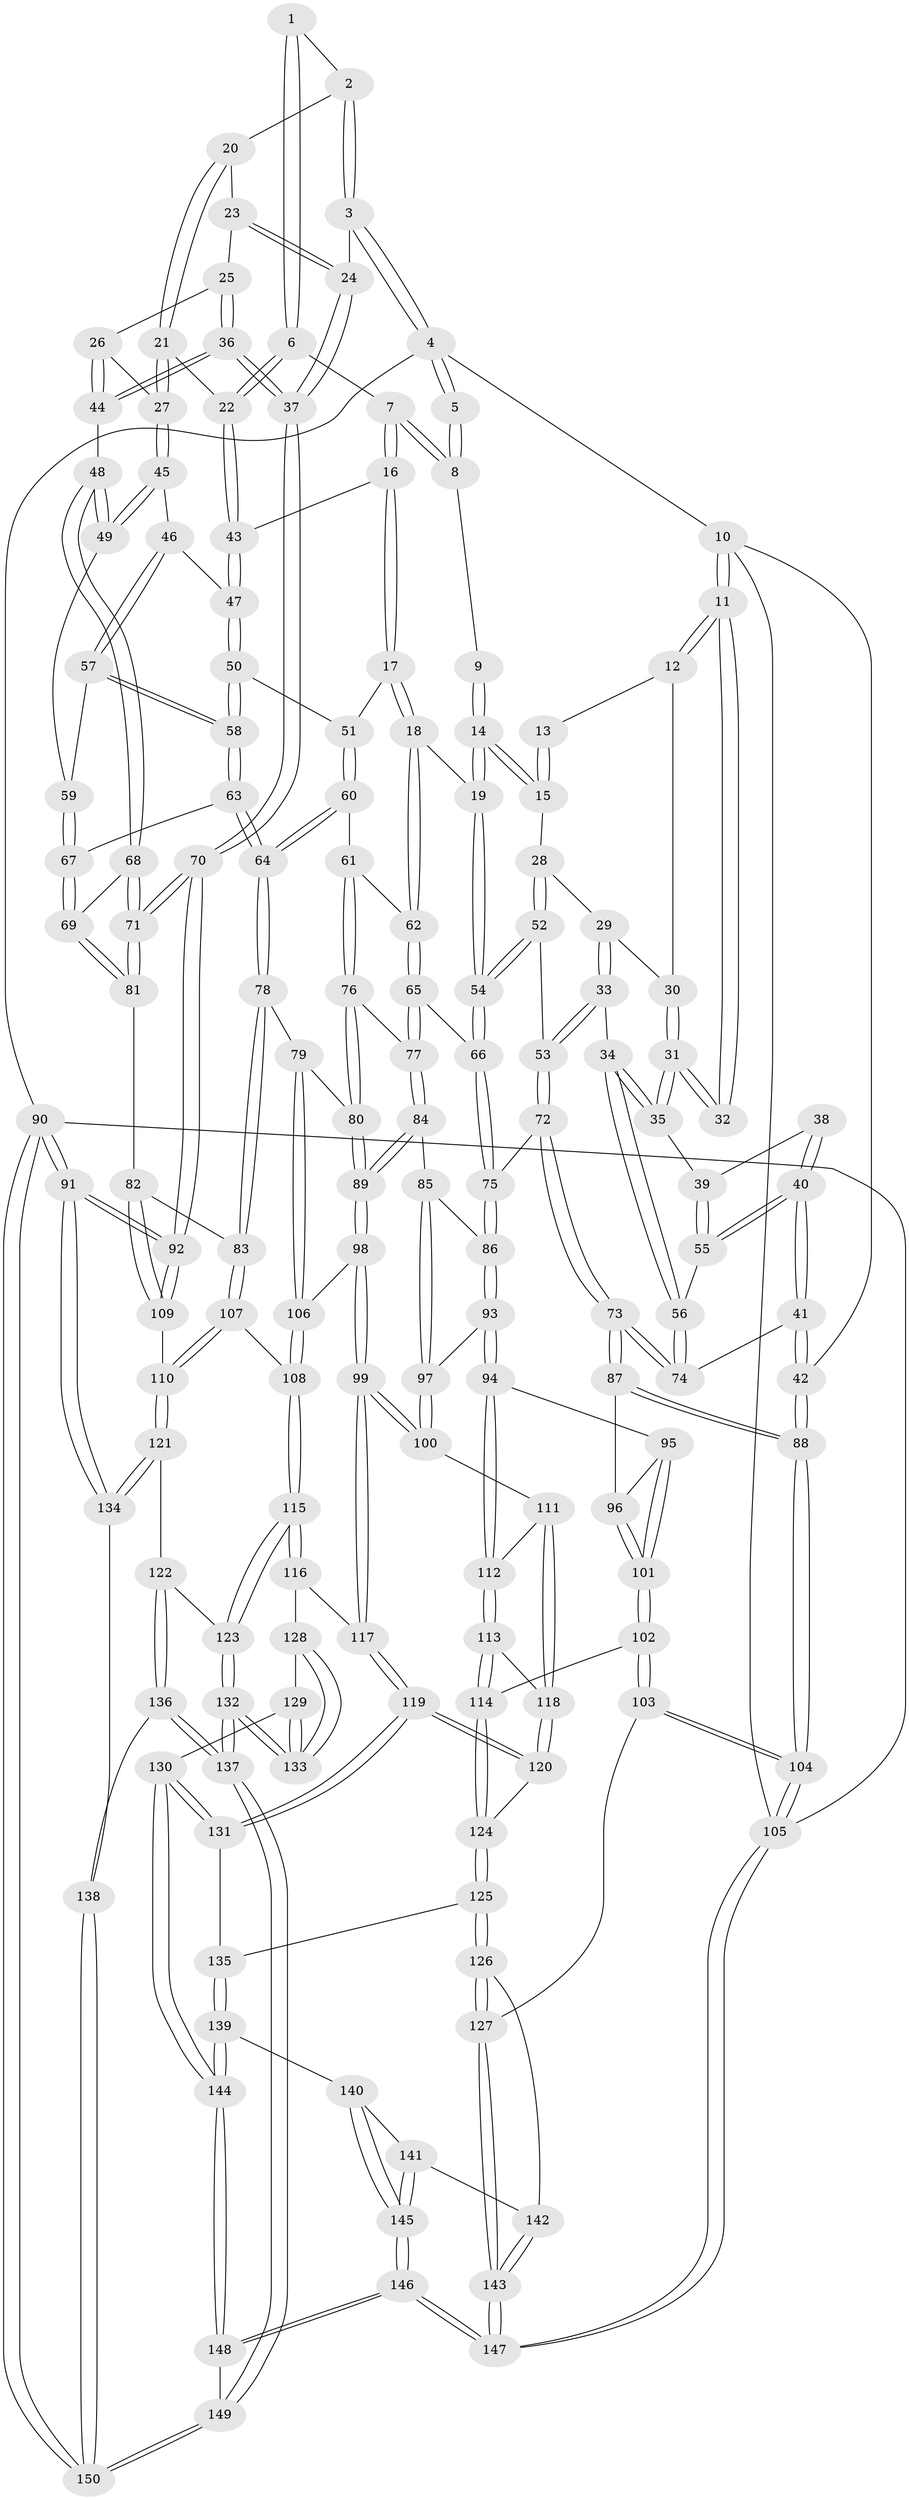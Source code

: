 // Generated by graph-tools (version 1.1) at 2025/27/03/15/25 16:27:56]
// undirected, 150 vertices, 372 edges
graph export_dot {
graph [start="1"]
  node [color=gray90,style=filled];
  1 [pos="+0.8115256798688483+0"];
  2 [pos="+0.8859263288934699+0.05588993945653019"];
  3 [pos="+1+0"];
  4 [pos="+1+0"];
  5 [pos="+0.7044179926461089+0"];
  6 [pos="+0.812350495147688+0.12660149373494162"];
  7 [pos="+0.688721188554562+0.10465042077938969"];
  8 [pos="+0.6694683112891063+0"];
  9 [pos="+0.5775396997328829+0"];
  10 [pos="+0+0"];
  11 [pos="+0+0"];
  12 [pos="+0.1939552326664372+0"];
  13 [pos="+0.36774653088355136+0"];
  14 [pos="+0.5068187410488936+0.174458660412931"];
  15 [pos="+0.4352375515584324+0.16378342689976497"];
  16 [pos="+0.6811642756755826+0.13161245312983857"];
  17 [pos="+0.57815304422247+0.19332486208757543"];
  18 [pos="+0.5328854006947934+0.20105593745925915"];
  19 [pos="+0.5188928669882618+0.18802986411908362"];
  20 [pos="+0.8947703402002641+0.07838946340387572"];
  21 [pos="+0.8407669547279628+0.1594980695509766"];
  22 [pos="+0.8376526645738611+0.1573612335607263"];
  23 [pos="+0.9137829375247183+0.08713621543415295"];
  24 [pos="+1+0.1281215065000167"];
  25 [pos="+0.9214201531897688+0.15826502666823136"];
  26 [pos="+0.8680977134753275+0.17062734649281622"];
  27 [pos="+0.8435539474022304+0.16572929471811562"];
  28 [pos="+0.4020030479291962+0.17027476780576986"];
  29 [pos="+0.25896637361885905+0.009245270957685974"];
  30 [pos="+0.20118075118288087+0"];
  31 [pos="+0.13178584109592467+0.15509363544692192"];
  32 [pos="+0.04237357762129544+0.1318589602477719"];
  33 [pos="+0.24776018424741192+0.2394045847733029"];
  34 [pos="+0.21199311066545673+0.24238633381908303"];
  35 [pos="+0.13798576838327445+0.1909662397394409"];
  36 [pos="+1+0.20289154608017257"];
  37 [pos="+1+0.17138375641701215"];
  38 [pos="+0.04978199271183797+0.16566340553752051"];
  39 [pos="+0.08472388156793483+0.21023380198872563"];
  40 [pos="+0+0.29650347394121995"];
  41 [pos="+0+0.3009221595808408"];
  42 [pos="+0+0.30792176595420656"];
  43 [pos="+0.7141545638584865+0.1788978695145213"];
  44 [pos="+0.9562570503215301+0.26395765507470464"];
  45 [pos="+0.8265293678760387+0.21918938033670657"];
  46 [pos="+0.8109061049904738+0.23122658007521388"];
  47 [pos="+0.7248807636606298+0.21283313563763656"];
  48 [pos="+0.9452025129274456+0.27195845807599955"];
  49 [pos="+0.8922361378960676+0.2692050254178679"];
  50 [pos="+0.7080612465975442+0.2567642732385709"];
  51 [pos="+0.6730029525562901+0.269377305176579"];
  52 [pos="+0.311211614313502+0.26112915416008114"];
  53 [pos="+0.2609861090674584+0.24713631858189397"];
  54 [pos="+0.3539566970270248+0.326866560872462"];
  55 [pos="+0.05165545855571441+0.24682953865442084"];
  56 [pos="+0.14265804490037268+0.31327677579551194"];
  57 [pos="+0.8046922422764876+0.25983918821205376"];
  58 [pos="+0.7655812759351412+0.32543953758669875"];
  59 [pos="+0.8554075737336305+0.3023185304453604"];
  60 [pos="+0.6419691887769269+0.33514467773254436"];
  61 [pos="+0.5434214054943669+0.3125030888885738"];
  62 [pos="+0.5327538805604136+0.2073429014499317"];
  63 [pos="+0.7666788023501456+0.3362216655724074"];
  64 [pos="+0.7022848114722999+0.4173085192345553"];
  65 [pos="+0.3669652593331788+0.3496542922060797"];
  66 [pos="+0.3646636293493351+0.3480335666847687"];
  67 [pos="+0.8383977184339522+0.35026146592603613"];
  68 [pos="+0.9151796327670287+0.3705184459808181"];
  69 [pos="+0.8749187005408112+0.38357724006586386"];
  70 [pos="+1+0.5023267005525404"];
  71 [pos="+1+0.47943980032597666"];
  72 [pos="+0.20211433673752352+0.45684313917731334"];
  73 [pos="+0.15266756182344762+0.4579247245790264"];
  74 [pos="+0.11971726129697058+0.3777119822620557"];
  75 [pos="+0.2074162597823972+0.45814541811906145"];
  76 [pos="+0.5324191867854026+0.3300926273069954"];
  77 [pos="+0.41420501240163743+0.39323749542103753"];
  78 [pos="+0.6985157815574352+0.47540789654497084"];
  79 [pos="+0.6970706239401777+0.47573451768353425"];
  80 [pos="+0.5863339470254403+0.4594319976307091"];
  81 [pos="+0.8351413515075735+0.4966256593575541"];
  82 [pos="+0.8126327887042657+0.5143996884442077"];
  83 [pos="+0.7321120054912715+0.5011551472695661"];
  84 [pos="+0.42456990736628736+0.47012191467042386"];
  85 [pos="+0.35745798034733584+0.5124522860000026"];
  86 [pos="+0.25032113268313727+0.4951585980312716"];
  87 [pos="+0.13139924314812299+0.4813877945232349"];
  88 [pos="+0+0.5742282238166013"];
  89 [pos="+0.4781971556535521+0.5089395974466784"];
  90 [pos="+1+1"];
  91 [pos="+1+0.9998422627564999"];
  92 [pos="+1+0.6146432374559512"];
  93 [pos="+0.25354737232711866+0.6065854717810347"];
  94 [pos="+0.24939497679264663+0.6176580225304688"];
  95 [pos="+0.20035423815578915+0.6097880649324987"];
  96 [pos="+0.13233034063882715+0.4871152304097931"];
  97 [pos="+0.35010046284269536+0.56886155064303"];
  98 [pos="+0.5024061735448611+0.6094684191886642"];
  99 [pos="+0.4769954606266512+0.6757339490798282"];
  100 [pos="+0.3724953653956033+0.640630129716983"];
  101 [pos="+0.11777293350426539+0.6586238105776526"];
  102 [pos="+0.08523690168347535+0.7142268354663956"];
  103 [pos="+0+0.7448107601491138"];
  104 [pos="+0+0.7250586865395726"];
  105 [pos="+0+1"];
  106 [pos="+0.5912074441428518+0.594955298627995"];
  107 [pos="+0.7052522182771774+0.637802535969529"];
  108 [pos="+0.6641431769242848+0.6695107805711316"];
  109 [pos="+0.9022216343585711+0.6930322687204801"];
  110 [pos="+0.8689904565488699+0.7334550902035131"];
  111 [pos="+0.3211904993785623+0.664568524186791"];
  112 [pos="+0.2509228514106449+0.6217377995126486"];
  113 [pos="+0.21419733377731334+0.705115172255885"];
  114 [pos="+0.15944809919253072+0.742920616040093"];
  115 [pos="+0.628642292647818+0.7683347891127802"];
  116 [pos="+0.52904387763411+0.7495318576184224"];
  117 [pos="+0.48657507269922623+0.7180257509162518"];
  118 [pos="+0.30677906838410685+0.7199470137940244"];
  119 [pos="+0.3659910933556926+0.8054985327216204"];
  120 [pos="+0.308205969735277+0.7241699879360618"];
  121 [pos="+0.8624836897928441+0.7494352503640389"];
  122 [pos="+0.6894131231454852+0.8082676366590164"];
  123 [pos="+0.6409110668318547+0.7810740207187132"];
  124 [pos="+0.20080530088576892+0.8026864069171431"];
  125 [pos="+0.2117726100400567+0.8274882269647662"];
  126 [pos="+0.13043412894152756+0.881084536933735"];
  127 [pos="+0+0.7848631477122376"];
  128 [pos="+0.5274324808031268+0.75710220289136"];
  129 [pos="+0.4456121558335866+0.9113520116010672"];
  130 [pos="+0.35476498118646094+0.8856627653356948"];
  131 [pos="+0.3441742507727518+0.858512773733114"];
  132 [pos="+0.5339927025621579+0.9758223416011488"];
  133 [pos="+0.526310350482133+0.966458687505673"];
  134 [pos="+0.8939646185924938+0.8564155424794078"];
  135 [pos="+0.22715446672501713+0.8391380062536815"];
  136 [pos="+0.710146561490051+0.9501164744532895"];
  137 [pos="+0.6033072066971338+1"];
  138 [pos="+0.8663813519087828+0.923242621684861"];
  139 [pos="+0.20646712335253417+0.9320298831049955"];
  140 [pos="+0.19151046357044796+0.9386913071734501"];
  141 [pos="+0.15281004952723568+0.9367370673931714"];
  142 [pos="+0.12994060333638177+0.9239650081853277"];
  143 [pos="+0.08075682828497636+0.9593226121059959"];
  144 [pos="+0.31082660942986595+1"];
  145 [pos="+0.14394848116503353+1"];
  146 [pos="+0.12717381457029228+1"];
  147 [pos="+0.030295047391836003+1"];
  148 [pos="+0.31056205513065543+1"];
  149 [pos="+0.6002433930191311+1"];
  150 [pos="+1+1"];
  1 -- 2;
  1 -- 6;
  1 -- 6;
  2 -- 3;
  2 -- 3;
  2 -- 20;
  3 -- 4;
  3 -- 4;
  3 -- 24;
  4 -- 5;
  4 -- 5;
  4 -- 10;
  4 -- 90;
  5 -- 8;
  5 -- 8;
  6 -- 7;
  6 -- 22;
  6 -- 22;
  7 -- 8;
  7 -- 8;
  7 -- 16;
  7 -- 16;
  8 -- 9;
  9 -- 14;
  9 -- 14;
  10 -- 11;
  10 -- 11;
  10 -- 42;
  10 -- 105;
  11 -- 12;
  11 -- 12;
  11 -- 32;
  11 -- 32;
  12 -- 13;
  12 -- 30;
  13 -- 15;
  13 -- 15;
  14 -- 15;
  14 -- 15;
  14 -- 19;
  14 -- 19;
  15 -- 28;
  16 -- 17;
  16 -- 17;
  16 -- 43;
  17 -- 18;
  17 -- 18;
  17 -- 51;
  18 -- 19;
  18 -- 62;
  18 -- 62;
  19 -- 54;
  19 -- 54;
  20 -- 21;
  20 -- 21;
  20 -- 23;
  21 -- 22;
  21 -- 27;
  21 -- 27;
  22 -- 43;
  22 -- 43;
  23 -- 24;
  23 -- 24;
  23 -- 25;
  24 -- 37;
  24 -- 37;
  25 -- 26;
  25 -- 36;
  25 -- 36;
  26 -- 27;
  26 -- 44;
  26 -- 44;
  27 -- 45;
  27 -- 45;
  28 -- 29;
  28 -- 52;
  28 -- 52;
  29 -- 30;
  29 -- 33;
  29 -- 33;
  30 -- 31;
  30 -- 31;
  31 -- 32;
  31 -- 32;
  31 -- 35;
  31 -- 35;
  33 -- 34;
  33 -- 53;
  33 -- 53;
  34 -- 35;
  34 -- 35;
  34 -- 56;
  34 -- 56;
  35 -- 39;
  36 -- 37;
  36 -- 37;
  36 -- 44;
  36 -- 44;
  37 -- 70;
  37 -- 70;
  38 -- 39;
  38 -- 40;
  38 -- 40;
  39 -- 55;
  39 -- 55;
  40 -- 41;
  40 -- 41;
  40 -- 55;
  40 -- 55;
  41 -- 42;
  41 -- 42;
  41 -- 74;
  42 -- 88;
  42 -- 88;
  43 -- 47;
  43 -- 47;
  44 -- 48;
  45 -- 46;
  45 -- 49;
  45 -- 49;
  46 -- 47;
  46 -- 57;
  46 -- 57;
  47 -- 50;
  47 -- 50;
  48 -- 49;
  48 -- 49;
  48 -- 68;
  48 -- 68;
  49 -- 59;
  50 -- 51;
  50 -- 58;
  50 -- 58;
  51 -- 60;
  51 -- 60;
  52 -- 53;
  52 -- 54;
  52 -- 54;
  53 -- 72;
  53 -- 72;
  54 -- 66;
  54 -- 66;
  55 -- 56;
  56 -- 74;
  56 -- 74;
  57 -- 58;
  57 -- 58;
  57 -- 59;
  58 -- 63;
  58 -- 63;
  59 -- 67;
  59 -- 67;
  60 -- 61;
  60 -- 64;
  60 -- 64;
  61 -- 62;
  61 -- 76;
  61 -- 76;
  62 -- 65;
  62 -- 65;
  63 -- 64;
  63 -- 64;
  63 -- 67;
  64 -- 78;
  64 -- 78;
  65 -- 66;
  65 -- 77;
  65 -- 77;
  66 -- 75;
  66 -- 75;
  67 -- 69;
  67 -- 69;
  68 -- 69;
  68 -- 71;
  68 -- 71;
  69 -- 81;
  69 -- 81;
  70 -- 71;
  70 -- 71;
  70 -- 92;
  70 -- 92;
  71 -- 81;
  71 -- 81;
  72 -- 73;
  72 -- 73;
  72 -- 75;
  73 -- 74;
  73 -- 74;
  73 -- 87;
  73 -- 87;
  75 -- 86;
  75 -- 86;
  76 -- 77;
  76 -- 80;
  76 -- 80;
  77 -- 84;
  77 -- 84;
  78 -- 79;
  78 -- 83;
  78 -- 83;
  79 -- 80;
  79 -- 106;
  79 -- 106;
  80 -- 89;
  80 -- 89;
  81 -- 82;
  82 -- 83;
  82 -- 109;
  82 -- 109;
  83 -- 107;
  83 -- 107;
  84 -- 85;
  84 -- 89;
  84 -- 89;
  85 -- 86;
  85 -- 97;
  85 -- 97;
  86 -- 93;
  86 -- 93;
  87 -- 88;
  87 -- 88;
  87 -- 96;
  88 -- 104;
  88 -- 104;
  89 -- 98;
  89 -- 98;
  90 -- 91;
  90 -- 91;
  90 -- 150;
  90 -- 150;
  90 -- 105;
  91 -- 92;
  91 -- 92;
  91 -- 134;
  91 -- 134;
  92 -- 109;
  92 -- 109;
  93 -- 94;
  93 -- 94;
  93 -- 97;
  94 -- 95;
  94 -- 112;
  94 -- 112;
  95 -- 96;
  95 -- 101;
  95 -- 101;
  96 -- 101;
  96 -- 101;
  97 -- 100;
  97 -- 100;
  98 -- 99;
  98 -- 99;
  98 -- 106;
  99 -- 100;
  99 -- 100;
  99 -- 117;
  99 -- 117;
  100 -- 111;
  101 -- 102;
  101 -- 102;
  102 -- 103;
  102 -- 103;
  102 -- 114;
  103 -- 104;
  103 -- 104;
  103 -- 127;
  104 -- 105;
  104 -- 105;
  105 -- 147;
  105 -- 147;
  106 -- 108;
  106 -- 108;
  107 -- 108;
  107 -- 110;
  107 -- 110;
  108 -- 115;
  108 -- 115;
  109 -- 110;
  110 -- 121;
  110 -- 121;
  111 -- 112;
  111 -- 118;
  111 -- 118;
  112 -- 113;
  112 -- 113;
  113 -- 114;
  113 -- 114;
  113 -- 118;
  114 -- 124;
  114 -- 124;
  115 -- 116;
  115 -- 116;
  115 -- 123;
  115 -- 123;
  116 -- 117;
  116 -- 128;
  117 -- 119;
  117 -- 119;
  118 -- 120;
  118 -- 120;
  119 -- 120;
  119 -- 120;
  119 -- 131;
  119 -- 131;
  120 -- 124;
  121 -- 122;
  121 -- 134;
  121 -- 134;
  122 -- 123;
  122 -- 136;
  122 -- 136;
  123 -- 132;
  123 -- 132;
  124 -- 125;
  124 -- 125;
  125 -- 126;
  125 -- 126;
  125 -- 135;
  126 -- 127;
  126 -- 127;
  126 -- 142;
  127 -- 143;
  127 -- 143;
  128 -- 129;
  128 -- 133;
  128 -- 133;
  129 -- 130;
  129 -- 133;
  129 -- 133;
  130 -- 131;
  130 -- 131;
  130 -- 144;
  130 -- 144;
  131 -- 135;
  132 -- 133;
  132 -- 133;
  132 -- 137;
  132 -- 137;
  134 -- 138;
  135 -- 139;
  135 -- 139;
  136 -- 137;
  136 -- 137;
  136 -- 138;
  137 -- 149;
  137 -- 149;
  138 -- 150;
  138 -- 150;
  139 -- 140;
  139 -- 144;
  139 -- 144;
  140 -- 141;
  140 -- 145;
  140 -- 145;
  141 -- 142;
  141 -- 145;
  141 -- 145;
  142 -- 143;
  142 -- 143;
  143 -- 147;
  143 -- 147;
  144 -- 148;
  144 -- 148;
  145 -- 146;
  145 -- 146;
  146 -- 147;
  146 -- 147;
  146 -- 148;
  146 -- 148;
  148 -- 149;
  149 -- 150;
  149 -- 150;
}
